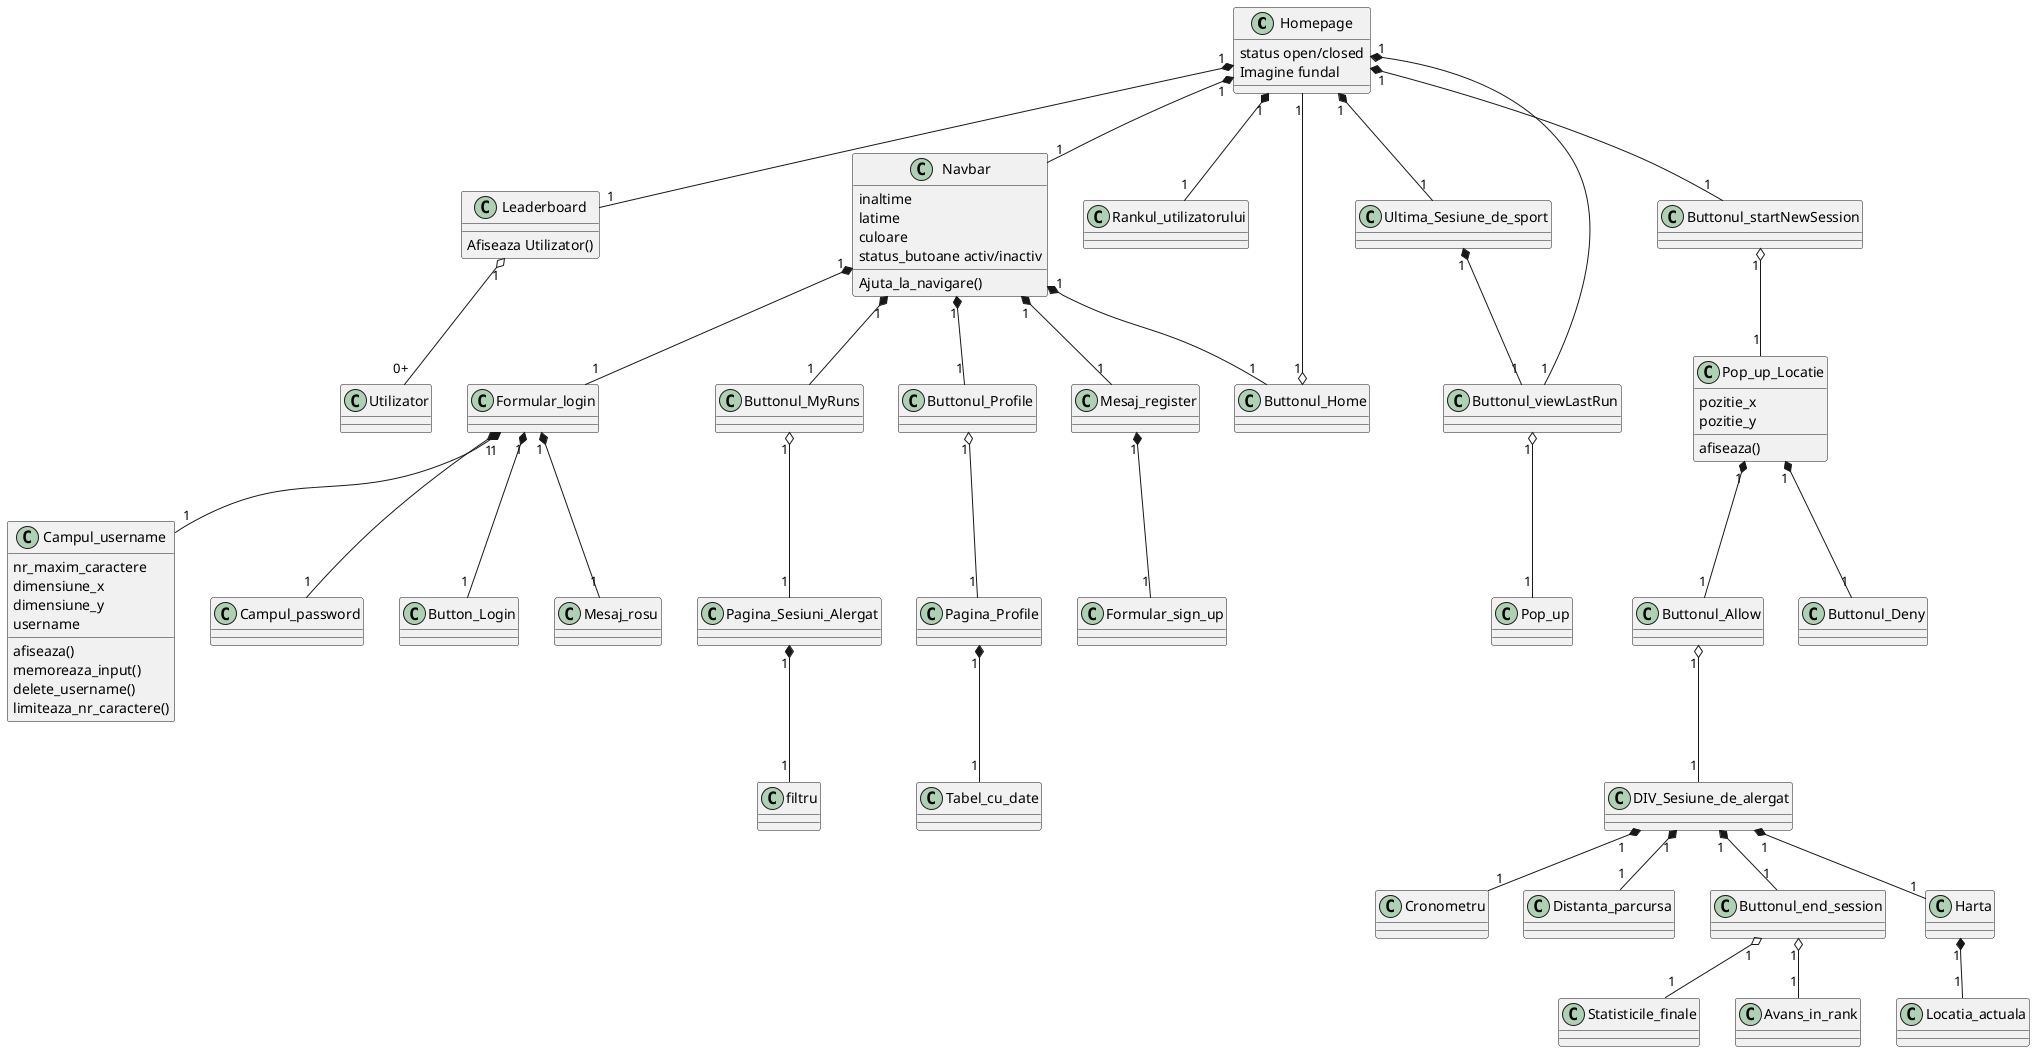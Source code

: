 @startuml
'https://plantuml.com/class-diagram

class Homepage{
status open/closed
Imagine fundal

}

class Leaderboard{
Afiseaza Utilizator()
}
class Utilizator {
}


class Navbar{
inaltime
latime
culoare
status_butoane activ/inactiv
Ajuta_la_navigare()

}

class Formular_login{
}

class Formular_sign_up{
}

class Campul_username{
nr_maxim_caractere
dimensiune_x
dimensiune_y
username
afiseaza()
memoreaza_input()
delete_username()
limiteaza_nr_caractere()
}

class Campul_password{
}

class Button_Login {
}


class Rankul_utilizatorului{
}

class Ultima_Sesiune_de_sport{
}

class Buttonul_viewLastRun{
}


class Pop_up{
}

class DIV_Sesiune_de_alergat{
}


class Buttonul_startNewSession{
}

class Mesaj_rosu{
}



class Pop_up_Locatie {
pozitie_x
pozitie_y
afiseaza()
}

class Buttonul_Allow {
}

class Buttonul_Deny{
}


class Locatia_actuala {
}


class Cronometru {
}

class Distanta_parcursa {
}

class Buttonul_end_session {
}

class Statisticile_finale {
}

class Avans_in_rank {
}

class Buttonul_Home {
}

class Buttonul_MyRuns {
}

class Buttonul_Profile {
}

class Pagina_Sesiuni_Alergat {
}

class filtru {
}

class Homepage {
}

class Mesaj_register {
}

class Harta {
}





class Pagina_Profile {
}

class Tabel_cu_date {
}







Homepage "1"*-- "1" Leaderboard
Homepage "1"*-- "1"Navbar
Navbar "1"*-- "1"Formular_login
Navbar "1"*-- "1"Mesaj_register
Mesaj_register "1"*-- "1"Formular_sign_up
Leaderboard"1" o-- "0+"Utilizator


Formular_login"1" *--"1" Campul_username
Formular_login"1" *-- "1"Campul_password
Formular_login "1"*-- "1"Button_Login
Formular_login "1"*-- "1"Mesaj_rosu




Homepage "1"*-- "1"Rankul_utilizatorului
Homepage "1"*-- "1"Ultima_Sesiune_de_sport
Ultima_Sesiune_de_sport"1" *-- "1"Buttonul_viewLastRun
Homepage"1" *--"1" Buttonul_viewLastRun
Homepage"1" *-- "1"Buttonul_startNewSession

Buttonul_viewLastRun"1" o-- "1"Pop_up

Buttonul_startNewSession "1" o-- "1"Pop_up_Locatie

Pop_up_Locatie "1"*-- "1"Buttonul_Allow
Pop_up_Locatie "1"*-- "1"Buttonul_Deny

Buttonul_Allow "1" o-- "1"DIV_Sesiune_de_alergat

DIV_Sesiune_de_alergat "1"*-- "1"Harta
Harta"1" *-- "1"Locatia_actuala
DIV_Sesiune_de_alergat "1"*-- "1"Cronometru
DIV_Sesiune_de_alergat "1"*-- "1"Distanta_parcursa
DIV_Sesiune_de_alergat"1" *-- "1"Buttonul_end_session
Buttonul_end_session "1" o-- "1"Statisticile_finale
Buttonul_end_session"1" o--"1" Avans_in_rank

Navbar"1" *--"1" Buttonul_Home
Navbar "1"*-- "1"Buttonul_MyRuns
Navbar"1" *-- "1"Buttonul_Profile
Buttonul_MyRuns "1" o-- "1"Pagina_Sesiuni_Alergat
Pagina_Sesiuni_Alergat"1" *--"1" filtru
Buttonul_Home"1" o-- "1"Homepage
Buttonul_Profile"1" o--"1" Pagina_Profile
Pagina_Profile"1" *-- "1"Tabel_cu_date






@enduml